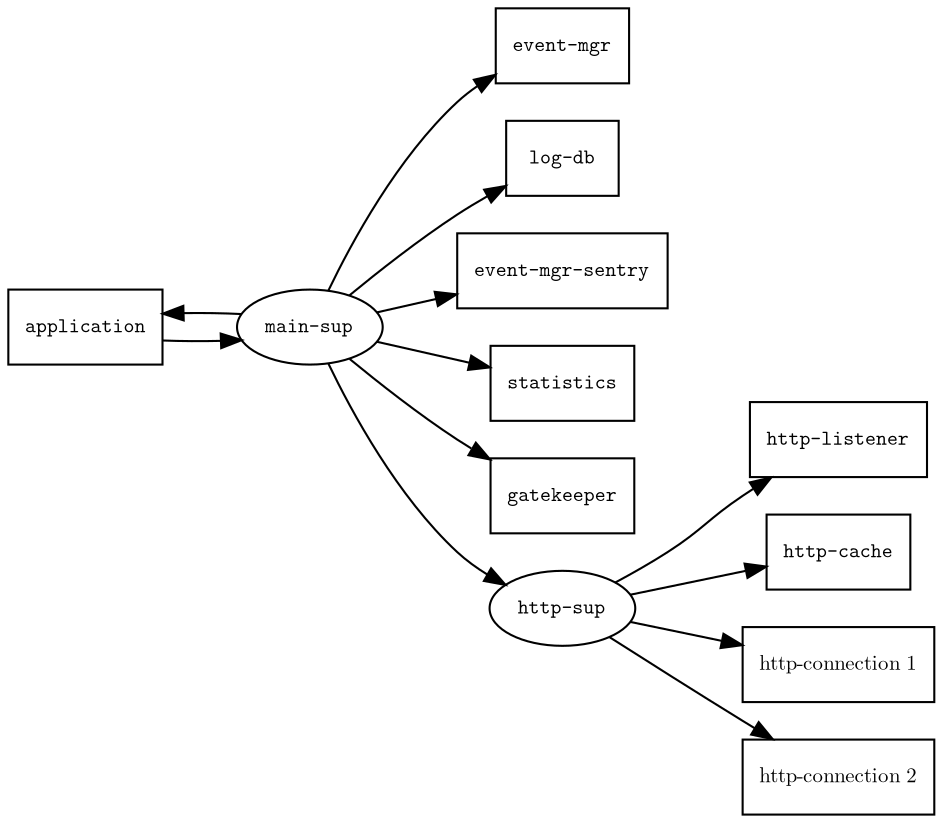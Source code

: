 digraph G {
  graph [margin=0,rankdir=LR];
  node [shape=box,fontname="Latin Modern Mono",fontsize=10];
  application [label="application"];
  mainsup [label="main-sup",shape=ellipse];
  eventmgr [label="event-mgr"];
  logdb [label="log-db"];
  eventmgrsentry [label="event-mgr-sentry"];
  statistics [label="statistics"];
  gatekeeper [label="gatekeeper"];
  httpsup [label="http-sup",shape=ellipse];
  httpd [label="http-listener"];
  httpcache [label="http-cache"];
  hc1 [label="http-connection 1",fontname="Latin Modern Roman,"];
  hc2 [label="http-connection 2",fontname="Latin Modern Roman,"];
  application -> mainsup;
  mainsup -> application;
  mainsup -> eventmgr;
  mainsup -> logdb;
  mainsup -> eventmgrsentry;
  mainsup -> statistics;
  mainsup -> gatekeeper;
  mainsup -> httpsup;
  httpsup -> httpd;
  httpsup -> httpcache;
  httpsup -> hc1;
  httpsup -> hc2;
}
